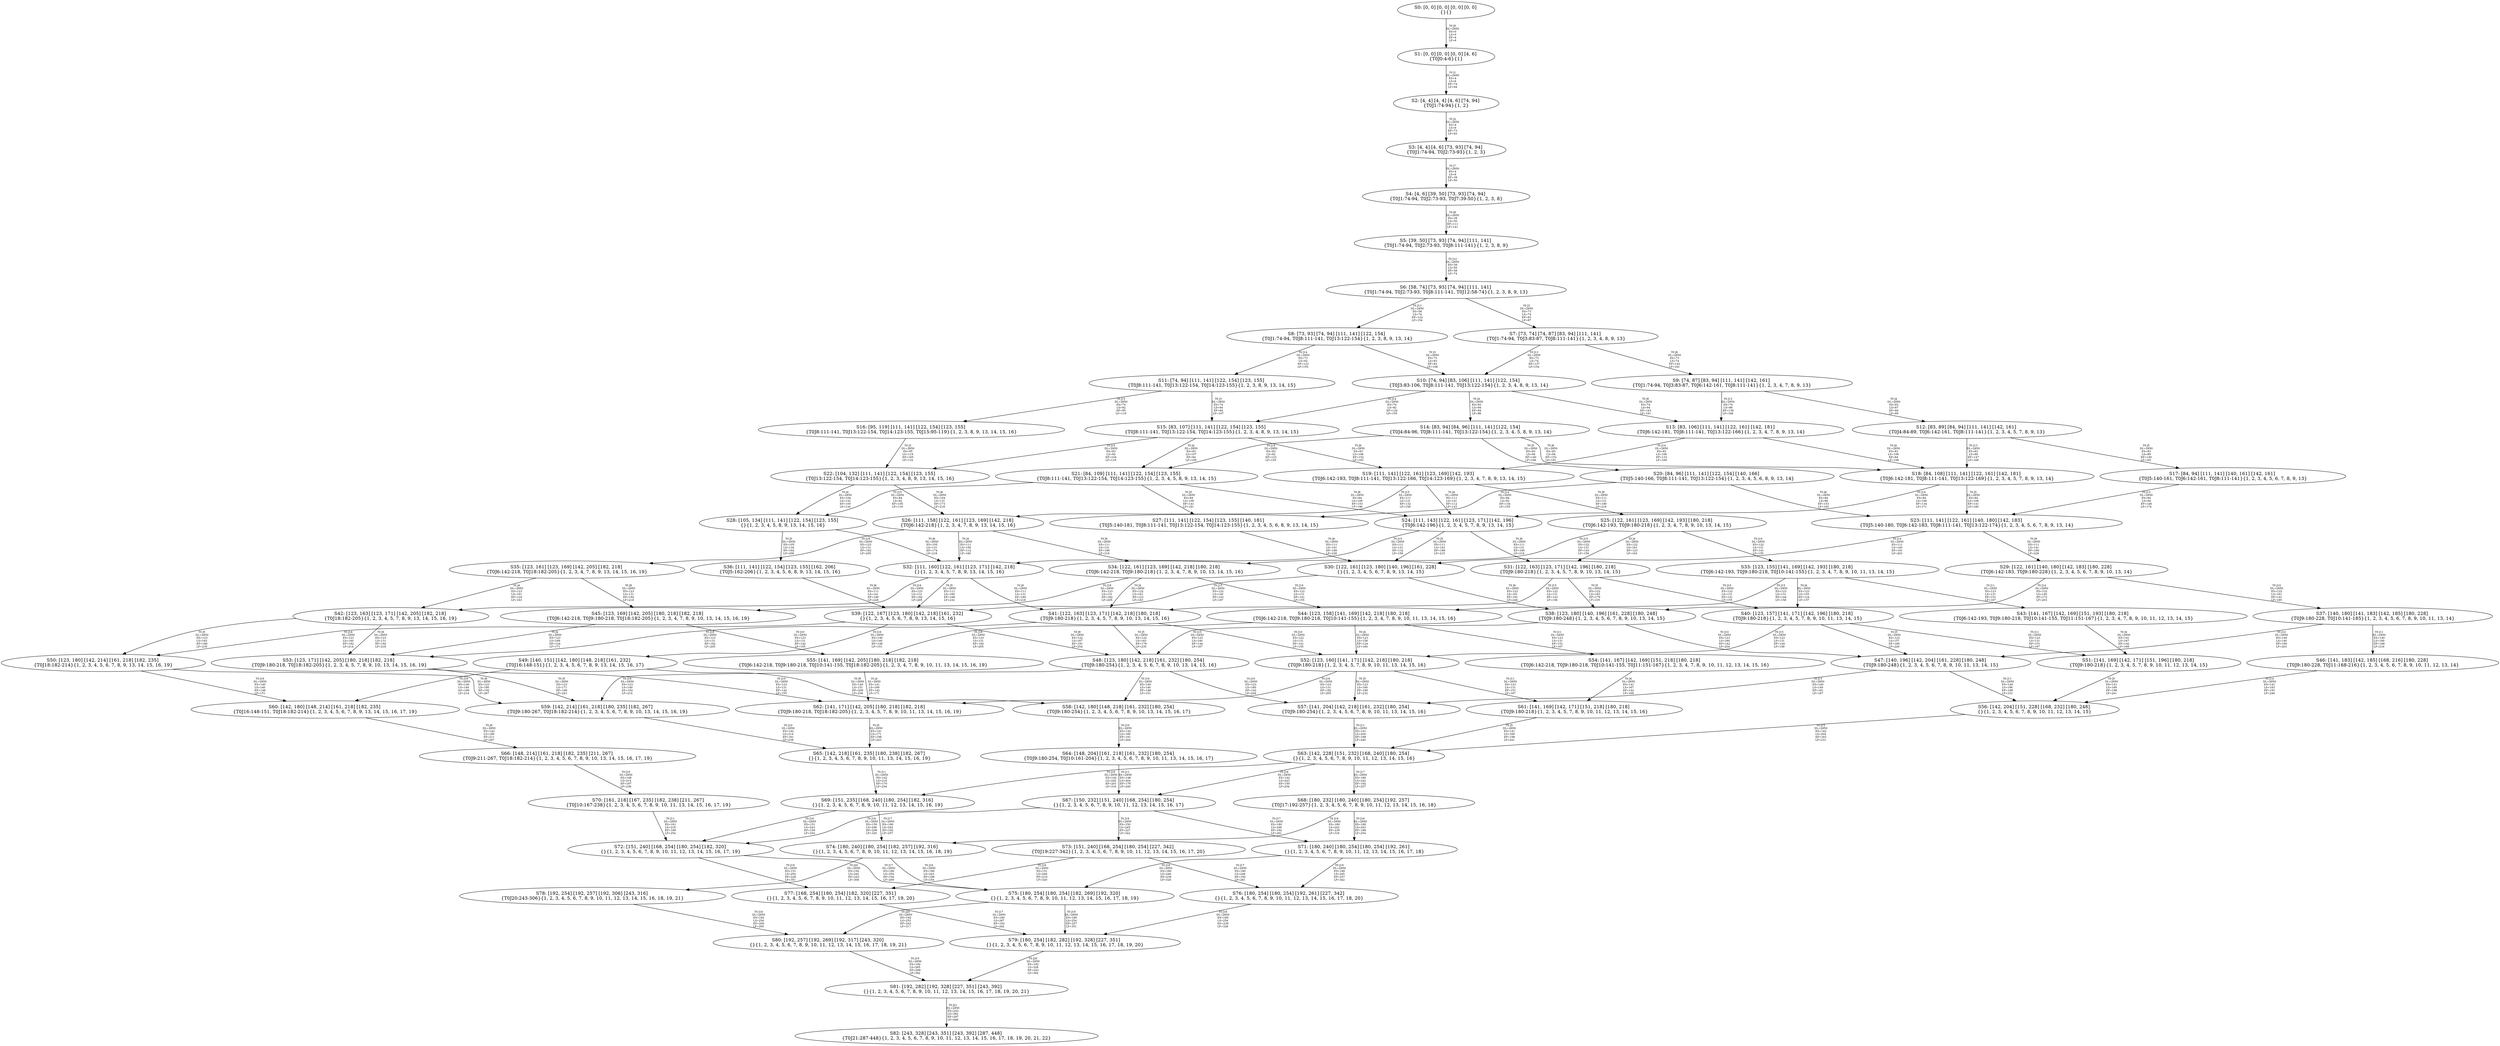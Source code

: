 digraph {
	S0[label="S0: [0, 0] [0, 0] [0, 0] [0, 0] \n{}{}"];
	S1[label="S1: [0, 0] [0, 0] [0, 0] [4, 6] \n{T0J0:4-6}{1}"];
	S2[label="S2: [4, 4] [4, 4] [4, 6] [74, 94] \n{T0J1:74-94}{1, 2}"];
	S3[label="S3: [4, 4] [4, 6] [73, 93] [74, 94] \n{T0J1:74-94, T0J2:73-93}{1, 2, 3}"];
	S4[label="S4: [4, 6] [39, 50] [73, 93] [74, 94] \n{T0J1:74-94, T0J2:73-93, T0J7:39-50}{1, 2, 3, 8}"];
	S5[label="S5: [39, 50] [73, 93] [74, 94] [111, 141] \n{T0J1:74-94, T0J2:73-93, T0J8:111-141}{1, 2, 3, 8, 9}"];
	S6[label="S6: [58, 74] [73, 93] [74, 94] [111, 141] \n{T0J1:74-94, T0J2:73-93, T0J8:111-141, T0J12:58-74}{1, 2, 3, 8, 9, 13}"];
	S7[label="S7: [73, 74] [74, 87] [83, 94] [111, 141] \n{T0J1:74-94, T0J3:83-87, T0J8:111-141}{1, 2, 3, 4, 8, 9, 13}"];
	S8[label="S8: [73, 93] [74, 94] [111, 141] [122, 154] \n{T0J1:74-94, T0J8:111-141, T0J13:122-154}{1, 2, 3, 8, 9, 13, 14}"];
	S9[label="S9: [74, 87] [83, 94] [111, 141] [142, 161] \n{T0J1:74-94, T0J3:83-87, T0J6:142-161, T0J8:111-141}{1, 2, 3, 4, 7, 8, 9, 13}"];
	S10[label="S10: [74, 94] [83, 106] [111, 141] [122, 154] \n{T0J3:83-106, T0J8:111-141, T0J13:122-154}{1, 2, 3, 4, 8, 9, 13, 14}"];
	S11[label="S11: [74, 94] [111, 141] [122, 154] [123, 155] \n{T0J8:111-141, T0J13:122-154, T0J14:123-155}{1, 2, 3, 8, 9, 13, 14, 15}"];
	S12[label="S12: [83, 89] [84, 94] [111, 141] [142, 161] \n{T0J4:84-89, T0J6:142-161, T0J8:111-141}{1, 2, 3, 4, 5, 7, 8, 9, 13}"];
	S13[label="S13: [83, 106] [111, 141] [122, 161] [142, 181] \n{T0J6:142-181, T0J8:111-141, T0J13:122-166}{1, 2, 3, 4, 7, 8, 9, 13, 14}"];
	S14[label="S14: [83, 94] [84, 96] [111, 141] [122, 154] \n{T0J4:84-96, T0J8:111-141, T0J13:122-154}{1, 2, 3, 4, 5, 8, 9, 13, 14}"];
	S15[label="S15: [83, 107] [111, 141] [122, 154] [123, 155] \n{T0J8:111-141, T0J13:122-154, T0J14:123-155}{1, 2, 3, 4, 8, 9, 13, 14, 15}"];
	S16[label="S16: [95, 119] [111, 141] [122, 154] [123, 155] \n{T0J8:111-141, T0J13:122-154, T0J14:123-155, T0J15:95-119}{1, 2, 3, 8, 9, 13, 14, 15, 16}"];
	S17[label="S17: [84, 94] [111, 141] [140, 161] [142, 161] \n{T0J5:140-161, T0J6:142-161, T0J8:111-141}{1, 2, 3, 4, 5, 6, 7, 8, 9, 13}"];
	S18[label="S18: [84, 108] [111, 141] [122, 161] [142, 181] \n{T0J6:142-181, T0J8:111-141, T0J13:122-169}{1, 2, 3, 4, 5, 7, 8, 9, 13, 14}"];
	S19[label="S19: [111, 141] [122, 161] [123, 169] [142, 193] \n{T0J6:142-193, T0J8:111-141, T0J13:122-166, T0J14:123-169}{1, 2, 3, 4, 7, 8, 9, 13, 14, 15}"];
	S20[label="S20: [84, 96] [111, 141] [122, 154] [140, 166] \n{T0J5:140-166, T0J8:111-141, T0J13:122-154}{1, 2, 3, 4, 5, 6, 8, 9, 13, 14}"];
	S21[label="S21: [84, 109] [111, 141] [122, 154] [123, 155] \n{T0J8:111-141, T0J13:122-154, T0J14:123-155}{1, 2, 3, 4, 5, 8, 9, 13, 14, 15}"];
	S22[label="S22: [104, 132] [111, 141] [122, 154] [123, 155] \n{T0J13:122-154, T0J14:123-155}{1, 2, 3, 4, 8, 9, 13, 14, 15, 16}"];
	S23[label="S23: [111, 141] [122, 161] [140, 180] [142, 183] \n{T0J5:140-180, T0J6:142-183, T0J8:111-141, T0J13:122-174}{1, 2, 3, 4, 5, 6, 7, 8, 9, 13, 14}"];
	S24[label="S24: [111, 143] [122, 161] [123, 171] [142, 196] \n{T0J6:142-196}{1, 2, 3, 4, 5, 7, 8, 9, 13, 14, 15}"];
	S25[label="S25: [122, 161] [123, 169] [142, 193] [180, 218] \n{T0J6:142-193, T0J9:180-218}{1, 2, 3, 4, 7, 8, 9, 10, 13, 14, 15}"];
	S26[label="S26: [111, 158] [122, 161] [123, 169] [142, 218] \n{T0J6:142-218}{1, 2, 3, 4, 7, 8, 9, 13, 14, 15, 16}"];
	S27[label="S27: [111, 141] [122, 154] [123, 155] [140, 181] \n{T0J5:140-181, T0J8:111-141, T0J13:122-154, T0J14:123-155}{1, 2, 3, 4, 5, 6, 8, 9, 13, 14, 15}"];
	S28[label="S28: [105, 134] [111, 141] [122, 154] [123, 155] \n{}{1, 2, 3, 4, 5, 8, 9, 13, 14, 15, 16}"];
	S29[label="S29: [122, 161] [140, 180] [142, 183] [180, 228] \n{T0J6:142-183, T0J9:180-228}{1, 2, 3, 4, 5, 6, 7, 8, 9, 10, 13, 14}"];
	S30[label="S30: [122, 161] [123, 180] [140, 196] [161, 228] \n{}{1, 2, 3, 4, 5, 6, 7, 8, 9, 13, 14, 15}"];
	S31[label="S31: [122, 163] [123, 171] [142, 196] [180, 218] \n{T0J9:180-218}{1, 2, 3, 4, 5, 7, 8, 9, 10, 13, 14, 15}"];
	S32[label="S32: [111, 160] [122, 161] [123, 171] [142, 218] \n{}{1, 2, 3, 4, 5, 7, 8, 9, 13, 14, 15, 16}"];
	S33[label="S33: [123, 155] [141, 169] [142, 193] [180, 218] \n{T0J6:142-193, T0J9:180-218, T0J10:141-155}{1, 2, 3, 4, 7, 8, 9, 10, 11, 13, 14, 15}"];
	S34[label="S34: [122, 161] [123, 169] [142, 218] [180, 218] \n{T0J6:142-218, T0J9:180-218}{1, 2, 3, 4, 7, 8, 9, 10, 13, 14, 15, 16}"];
	S35[label="S35: [123, 161] [123, 169] [142, 205] [182, 218] \n{T0J6:142-218, T0J18:182-205}{1, 2, 3, 4, 7, 8, 9, 13, 14, 15, 16, 19}"];
	S36[label="S36: [111, 141] [122, 154] [123, 155] [162, 206] \n{T0J5:162-206}{1, 2, 3, 4, 5, 6, 8, 9, 13, 14, 15, 16}"];
	S37[label="S37: [140, 180] [141, 183] [142, 185] [180, 228] \n{T0J9:180-228, T0J10:141-185}{1, 2, 3, 4, 5, 6, 7, 8, 9, 10, 11, 13, 14}"];
	S38[label="S38: [123, 180] [140, 196] [161, 228] [180, 248] \n{T0J9:180-248}{1, 2, 3, 4, 5, 6, 7, 8, 9, 10, 13, 14, 15}"];
	S39[label="S39: [122, 167] [123, 180] [142, 218] [161, 232] \n{}{1, 2, 3, 4, 5, 6, 7, 8, 9, 13, 14, 15, 16}"];
	S40[label="S40: [123, 157] [141, 171] [142, 196] [180, 218] \n{T0J9:180-218}{1, 2, 3, 4, 5, 7, 8, 9, 10, 11, 13, 14, 15}"];
	S41[label="S41: [122, 163] [123, 171] [142, 218] [180, 218] \n{T0J9:180-218}{1, 2, 3, 4, 5, 7, 8, 9, 10, 13, 14, 15, 16}"];
	S42[label="S42: [123, 163] [123, 171] [142, 205] [182, 218] \n{T0J18:182-205}{1, 2, 3, 4, 5, 7, 8, 9, 13, 14, 15, 16, 19}"];
	S43[label="S43: [141, 167] [142, 169] [151, 193] [180, 218] \n{T0J6:142-193, T0J9:180-218, T0J10:141-155, T0J11:151-167}{1, 2, 3, 4, 7, 8, 9, 10, 11, 12, 13, 14, 15}"];
	S44[label="S44: [123, 158] [141, 169] [142, 218] [180, 218] \n{T0J6:142-218, T0J9:180-218, T0J10:141-155}{1, 2, 3, 4, 7, 8, 9, 10, 11, 13, 14, 15, 16}"];
	S45[label="S45: [123, 169] [142, 205] [180, 218] [182, 218] \n{T0J6:142-218, T0J9:180-218, T0J18:182-205}{1, 2, 3, 4, 7, 8, 9, 10, 13, 14, 15, 16, 19}"];
	S46[label="S46: [141, 183] [142, 185] [168, 216] [180, 228] \n{T0J9:180-228, T0J11:168-216}{1, 2, 3, 4, 5, 6, 7, 8, 9, 10, 11, 12, 13, 14}"];
	S47[label="S47: [140, 196] [142, 204] [161, 228] [180, 248] \n{T0J9:180-248}{1, 2, 3, 4, 5, 6, 7, 8, 9, 10, 11, 13, 14, 15}"];
	S48[label="S48: [123, 180] [142, 218] [161, 232] [180, 254] \n{T0J9:180-254}{1, 2, 3, 4, 5, 6, 7, 8, 9, 10, 13, 14, 15, 16}"];
	S49[label="S49: [140, 151] [142, 180] [148, 218] [161, 232] \n{T0J16:148-151}{1, 2, 3, 4, 5, 6, 7, 8, 9, 13, 14, 15, 16, 17}"];
	S50[label="S50: [123, 180] [142, 214] [161, 218] [182, 235] \n{T0J18:182-214}{1, 2, 3, 4, 5, 6, 7, 8, 9, 13, 14, 15, 16, 19}"];
	S51[label="S51: [141, 169] [142, 171] [151, 196] [180, 218] \n{T0J9:180-218}{1, 2, 3, 4, 5, 7, 8, 9, 10, 11, 12, 13, 14, 15}"];
	S52[label="S52: [123, 160] [141, 171] [142, 218] [180, 218] \n{T0J9:180-218}{1, 2, 3, 4, 5, 7, 8, 9, 10, 11, 13, 14, 15, 16}"];
	S53[label="S53: [123, 171] [142, 205] [180, 218] [182, 218] \n{T0J9:180-218, T0J18:182-205}{1, 2, 3, 4, 5, 7, 8, 9, 10, 13, 14, 15, 16, 19}"];
	S54[label="S54: [141, 167] [142, 169] [151, 218] [180, 218] \n{T0J6:142-218, T0J9:180-218, T0J10:141-155, T0J11:151-167}{1, 2, 3, 4, 7, 8, 9, 10, 11, 12, 13, 14, 15, 16}"];
	S55[label="S55: [141, 169] [142, 205] [180, 218] [182, 218] \n{T0J6:142-218, T0J9:180-218, T0J10:141-155, T0J18:182-205}{1, 2, 3, 4, 7, 8, 9, 10, 11, 13, 14, 15, 16, 19}"];
	S56[label="S56: [142, 204] [151, 228] [168, 232] [180, 248] \n{}{1, 2, 3, 4, 5, 6, 7, 8, 9, 10, 11, 12, 13, 14, 15}"];
	S57[label="S57: [141, 204] [142, 218] [161, 232] [180, 254] \n{T0J9:180-254}{1, 2, 3, 4, 5, 6, 7, 8, 9, 10, 11, 13, 14, 15, 16}"];
	S58[label="S58: [142, 180] [148, 218] [161, 232] [180, 254] \n{T0J9:180-254}{1, 2, 3, 4, 5, 6, 7, 8, 9, 10, 13, 14, 15, 16, 17}"];
	S59[label="S59: [142, 214] [161, 218] [180, 235] [182, 267] \n{T0J9:180-267, T0J18:182-214}{1, 2, 3, 4, 5, 6, 7, 8, 9, 10, 13, 14, 15, 16, 19}"];
	S60[label="S60: [142, 180] [148, 214] [161, 218] [182, 235] \n{T0J16:148-151, T0J18:182-214}{1, 2, 3, 4, 5, 6, 7, 8, 9, 13, 14, 15, 16, 17, 19}"];
	S61[label="S61: [141, 169] [142, 171] [151, 218] [180, 218] \n{T0J9:180-218}{1, 2, 3, 4, 5, 7, 8, 9, 10, 11, 12, 13, 14, 15, 16}"];
	S62[label="S62: [141, 171] [142, 205] [180, 218] [182, 218] \n{T0J9:180-218, T0J18:182-205}{1, 2, 3, 4, 5, 7, 8, 9, 10, 11, 13, 14, 15, 16, 19}"];
	S63[label="S63: [142, 228] [151, 232] [168, 240] [180, 254] \n{}{1, 2, 3, 4, 5, 6, 7, 8, 9, 10, 11, 12, 13, 14, 15, 16}"];
	S64[label="S64: [148, 204] [161, 218] [161, 232] [180, 254] \n{T0J9:180-254, T0J10:161-204}{1, 2, 3, 4, 5, 6, 7, 8, 9, 10, 11, 13, 14, 15, 16, 17}"];
	S65[label="S65: [142, 218] [161, 235] [180, 238] [182, 267] \n{}{1, 2, 3, 4, 5, 6, 7, 8, 9, 10, 11, 13, 14, 15, 16, 19}"];
	S66[label="S66: [148, 214] [161, 218] [182, 235] [211, 267] \n{T0J9:211-267, T0J18:182-214}{1, 2, 3, 4, 5, 6, 7, 8, 9, 10, 13, 14, 15, 16, 17, 19}"];
	S67[label="S67: [150, 232] [151, 240] [168, 254] [180, 254] \n{}{1, 2, 3, 4, 5, 6, 7, 8, 9, 10, 11, 12, 13, 14, 15, 16, 17}"];
	S68[label="S68: [180, 232] [180, 240] [180, 254] [192, 257] \n{T0J17:192-257}{1, 2, 3, 4, 5, 6, 7, 8, 9, 10, 11, 12, 13, 14, 15, 16, 18}"];
	S69[label="S69: [151, 235] [168, 240] [180, 254] [182, 316] \n{}{1, 2, 3, 4, 5, 6, 7, 8, 9, 10, 11, 12, 13, 14, 15, 16, 19}"];
	S70[label="S70: [161, 218] [167, 235] [182, 238] [211, 267] \n{T0J10:167-238}{1, 2, 3, 4, 5, 6, 7, 8, 9, 10, 11, 13, 14, 15, 16, 17, 19}"];
	S71[label="S71: [180, 240] [180, 254] [180, 254] [192, 261] \n{}{1, 2, 3, 4, 5, 6, 7, 8, 9, 10, 11, 12, 13, 14, 15, 16, 17, 18}"];
	S72[label="S72: [151, 240] [168, 254] [180, 254] [182, 320] \n{}{1, 2, 3, 4, 5, 6, 7, 8, 9, 10, 11, 12, 13, 14, 15, 16, 17, 19}"];
	S73[label="S73: [151, 240] [168, 254] [180, 254] [227, 342] \n{T0J19:227-342}{1, 2, 3, 4, 5, 6, 7, 8, 9, 10, 11, 12, 13, 14, 15, 16, 17, 20}"];
	S74[label="S74: [180, 240] [180, 254] [182, 257] [192, 316] \n{}{1, 2, 3, 4, 5, 6, 7, 8, 9, 10, 11, 12, 13, 14, 15, 16, 18, 19}"];
	S75[label="S75: [180, 254] [180, 254] [182, 269] [192, 320] \n{}{1, 2, 3, 4, 5, 6, 7, 8, 9, 10, 11, 12, 13, 14, 15, 16, 17, 18, 19}"];
	S76[label="S76: [180, 254] [180, 254] [192, 261] [227, 342] \n{}{1, 2, 3, 4, 5, 6, 7, 8, 9, 10, 11, 12, 13, 14, 15, 16, 17, 18, 20}"];
	S77[label="S77: [168, 254] [180, 254] [182, 320] [227, 351] \n{}{1, 2, 3, 4, 5, 6, 7, 8, 9, 10, 11, 12, 13, 14, 15, 16, 17, 19, 20}"];
	S78[label="S78: [192, 254] [192, 257] [192, 306] [243, 316] \n{T0J20:243-306}{1, 2, 3, 4, 5, 6, 7, 8, 9, 10, 11, 12, 13, 14, 15, 16, 18, 19, 21}"];
	S79[label="S79: [180, 254] [182, 282] [192, 328] [227, 351] \n{}{1, 2, 3, 4, 5, 6, 7, 8, 9, 10, 11, 12, 13, 14, 15, 16, 17, 18, 19, 20}"];
	S80[label="S80: [192, 257] [192, 269] [192, 317] [243, 320] \n{}{1, 2, 3, 4, 5, 6, 7, 8, 9, 10, 11, 12, 13, 14, 15, 16, 17, 18, 19, 21}"];
	S81[label="S81: [192, 282] [192, 328] [227, 351] [243, 392] \n{}{1, 2, 3, 4, 5, 6, 7, 8, 9, 10, 11, 12, 13, 14, 15, 16, 17, 18, 19, 20, 21}"];
	S82[label="S82: [243, 328] [243, 351] [243, 392] [287, 448] \n{T0J21:287-448}{1, 2, 3, 4, 5, 6, 7, 8, 9, 10, 11, 12, 13, 14, 15, 16, 17, 18, 19, 20, 21, 22}"];
	S0 -> S1[label="T0 J0\nDL=2850\nES=0\nLS=0\nEF=4\nLF=6",fontsize=8];
	S1 -> S2[label="T0 J1\nDL=2850\nES=4\nLS=6\nEF=74\nLF=94",fontsize=8];
	S2 -> S3[label="T0 J2\nDL=2850\nES=4\nLS=6\nEF=73\nLF=93",fontsize=8];
	S3 -> S4[label="T0 J7\nDL=2850\nES=4\nLS=6\nEF=39\nLF=50",fontsize=8];
	S4 -> S5[label="T0 J8\nDL=2850\nES=39\nLS=50\nEF=111\nLF=141",fontsize=8];
	S5 -> S6[label="T0 J12\nDL=2850\nES=39\nLS=50\nEF=58\nLF=74",fontsize=8];
	S6 -> S7[label="T0 J3\nDL=2850\nES=73\nLS=74\nEF=83\nLF=87",fontsize=8];
	S6 -> S8[label="T0 J13\nDL=2850\nES=58\nLS=74\nEF=122\nLF=154",fontsize=8];
	S7 -> S9[label="T0 J6\nDL=2850\nES=73\nLS=74\nEF=142\nLF=161",fontsize=8];
	S7 -> S10[label="T0 J13\nDL=2850\nES=73\nLS=74\nEF=137\nLF=154",fontsize=8];
	S8 -> S10[label="T0 J3\nDL=2850\nES=73\nLS=93\nEF=83\nLF=106",fontsize=8];
	S8 -> S11[label="T0 J14\nDL=2850\nES=73\nLS=92\nEF=123\nLF=155",fontsize=8];
	S9 -> S12[label="T0 J4\nDL=2850\nES=83\nLS=87\nEF=84\nLF=89",fontsize=8];
	S9 -> S13[label="T0 J13\nDL=2850\nES=74\nLS=86\nEF=138\nLF=166",fontsize=8];
	S10 -> S14[label="T0 J4\nDL=2850\nES=83\nLS=94\nEF=84\nLF=96",fontsize=8];
	S10 -> S13[label="T0 J6\nDL=2850\nES=74\nLS=94\nEF=143\nLF=181",fontsize=8];
	S10 -> S15[label="T0 J14\nDL=2850\nES=74\nLS=92\nEF=124\nLF=155",fontsize=8];
	S11 -> S15[label="T0 J3\nDL=2850\nES=74\nLS=94\nEF=84\nLF=107",fontsize=8];
	S11 -> S16[label="T0 J15\nDL=2850\nES=74\nLS=92\nEF=95\nLF=119",fontsize=8];
	S12 -> S17[label="T0 J5\nDL=2850\nES=83\nLS=89\nEF=140\nLF=161",fontsize=8];
	S12 -> S18[label="T0 J13\nDL=2850\nES=83\nLS=89\nEF=147\nLF=169",fontsize=8];
	S13 -> S18[label="T0 J4\nDL=2850\nES=83\nLS=106\nEF=84\nLF=108",fontsize=8];
	S13 -> S19[label="T0 J14\nDL=2850\nES=83\nLS=106\nEF=133\nLF=169",fontsize=8];
	S14 -> S20[label="T0 J5\nDL=2850\nES=83\nLS=94\nEF=140\nLF=166",fontsize=8];
	S14 -> S18[label="T0 J6\nDL=2850\nES=83\nLS=94\nEF=152\nLF=181",fontsize=8];
	S14 -> S21[label="T0 J14\nDL=2850\nES=83\nLS=92\nEF=133\nLF=155",fontsize=8];
	S15 -> S21[label="T0 J4\nDL=2850\nES=83\nLS=107\nEF=84\nLF=109",fontsize=8];
	S15 -> S19[label="T0 J6\nDL=2850\nES=83\nLS=106\nEF=152\nLF=193",fontsize=8];
	S15 -> S22[label="T0 J15\nDL=2850\nES=83\nLS=92\nEF=104\nLF=119",fontsize=8];
	S16 -> S22[label="T0 J3\nDL=2850\nES=95\nLS=119\nEF=105\nLF=132",fontsize=8];
	S17 -> S23[label="T0 J13\nDL=2850\nES=84\nLS=94\nEF=148\nLF=174",fontsize=8];
	S18 -> S23[label="T0 J5\nDL=2850\nES=84\nLS=108\nEF=141\nLF=180",fontsize=8];
	S18 -> S24[label="T0 J14\nDL=2850\nES=84\nLS=108\nEF=134\nLF=171",fontsize=8];
	S19 -> S24[label="T0 J4\nDL=2850\nES=111\nLS=141\nEF=112\nLF=143",fontsize=8];
	S19 -> S25[label="T0 J9\nDL=2850\nES=111\nLS=131\nEF=180\nLF=218",fontsize=8];
	S19 -> S26[label="T0 J15\nDL=2850\nES=111\nLS=131\nEF=132\nLF=158",fontsize=8];
	S20 -> S23[label="T0 J6\nDL=2850\nES=84\nLS=96\nEF=153\nLF=183",fontsize=8];
	S20 -> S27[label="T0 J14\nDL=2850\nES=84\nLS=92\nEF=134\nLF=155",fontsize=8];
	S21 -> S27[label="T0 J5\nDL=2850\nES=84\nLS=109\nEF=141\nLF=181",fontsize=8];
	S21 -> S24[label="T0 J6\nDL=2850\nES=84\nLS=109\nEF=153\nLF=196",fontsize=8];
	S21 -> S28[label="T0 J15\nDL=2850\nES=84\nLS=92\nEF=105\nLF=119",fontsize=8];
	S22 -> S28[label="T0 J4\nDL=2850\nES=104\nLS=132\nEF=105\nLF=134",fontsize=8];
	S22 -> S26[label="T0 J6\nDL=2850\nES=104\nLS=131\nEF=173\nLF=218",fontsize=8];
	S23 -> S29[label="T0 J9\nDL=2850\nES=111\nLS=141\nEF=180\nLF=228",fontsize=8];
	S23 -> S30[label="T0 J14\nDL=2850\nES=111\nLS=140\nEF=161\nLF=203",fontsize=8];
	S24 -> S30[label="T0 J5\nDL=2850\nES=111\nLS=143\nEF=168\nLF=215",fontsize=8];
	S24 -> S31[label="T0 J9\nDL=2850\nES=111\nLS=131\nEF=180\nLF=218",fontsize=8];
	S24 -> S32[label="T0 J15\nDL=2850\nES=111\nLS=131\nEF=132\nLF=158",fontsize=8];
	S25 -> S31[label="T0 J4\nDL=2850\nES=122\nLS=161\nEF=123\nLF=163",fontsize=8];
	S25 -> S33[label="T0 J10\nDL=2850\nES=122\nLS=131\nEF=141\nLF=155",fontsize=8];
	S25 -> S34[label="T0 J15\nDL=2850\nES=122\nLS=131\nEF=143\nLF=158",fontsize=8];
	S26 -> S32[label="T0 J4\nDL=2850\nES=111\nLS=158\nEF=112\nLF=160",fontsize=8];
	S26 -> S34[label="T0 J9\nDL=2850\nES=111\nLS=131\nEF=180\nLF=218",fontsize=8];
	S26 -> S35[label="T0 J18\nDL=2850\nES=123\nLS=131\nEF=182\nLF=205",fontsize=8];
	S27 -> S30[label="T0 J6\nDL=2850\nES=111\nLS=141\nEF=180\nLF=228",fontsize=8];
	S28 -> S36[label="T0 J5\nDL=2850\nES=105\nLS=134\nEF=162\nLF=206",fontsize=8];
	S28 -> S32[label="T0 J6\nDL=2850\nES=105\nLS=131\nEF=174\nLF=218",fontsize=8];
	S29 -> S37[label="T0 J10\nDL=2850\nES=122\nLS=161\nEF=141\nLF=185",fontsize=8];
	S29 -> S38[label="T0 J14\nDL=2850\nES=122\nLS=140\nEF=172\nLF=203",fontsize=8];
	S30 -> S38[label="T0 J9\nDL=2850\nES=122\nLS=161\nEF=191\nLF=248",fontsize=8];
	S30 -> S39[label="T0 J15\nDL=2850\nES=122\nLS=140\nEF=143\nLF=167",fontsize=8];
	S31 -> S38[label="T0 J5\nDL=2850\nES=122\nLS=163\nEF=179\nLF=235",fontsize=8];
	S31 -> S40[label="T0 J10\nDL=2850\nES=122\nLS=131\nEF=141\nLF=155",fontsize=8];
	S31 -> S41[label="T0 J15\nDL=2850\nES=122\nLS=131\nEF=143\nLF=158",fontsize=8];
	S32 -> S39[label="T0 J5\nDL=2850\nES=111\nLS=160\nEF=168\nLF=232",fontsize=8];
	S32 -> S41[label="T0 J9\nDL=2850\nES=111\nLS=131\nEF=180\nLF=218",fontsize=8];
	S32 -> S42[label="T0 J18\nDL=2850\nES=123\nLS=131\nEF=182\nLF=205",fontsize=8];
	S33 -> S40[label="T0 J4\nDL=2850\nES=123\nLS=155\nEF=124\nLF=157",fontsize=8];
	S33 -> S43[label="T0 J11\nDL=2850\nES=123\nLS=131\nEF=151\nLF=167",fontsize=8];
	S33 -> S44[label="T0 J15\nDL=2850\nES=123\nLS=131\nEF=144\nLF=158",fontsize=8];
	S34 -> S41[label="T0 J4\nDL=2850\nES=122\nLS=161\nEF=123\nLF=163",fontsize=8];
	S34 -> S44[label="T0 J10\nDL=2850\nES=122\nLS=131\nEF=141\nLF=155",fontsize=8];
	S34 -> S45[label="T0 J18\nDL=2850\nES=123\nLS=131\nEF=182\nLF=205",fontsize=8];
	S35 -> S42[label="T0 J4\nDL=2850\nES=123\nLS=161\nEF=124\nLF=163",fontsize=8];
	S35 -> S45[label="T0 J9\nDL=2850\nES=123\nLS=131\nEF=192\nLF=218",fontsize=8];
	S36 -> S39[label="T0 J6\nDL=2850\nES=111\nLS=141\nEF=180\nLF=228",fontsize=8];
	S37 -> S46[label="T0 J11\nDL=2850\nES=140\nLS=180\nEF=168\nLF=216",fontsize=8];
	S37 -> S47[label="T0 J14\nDL=2850\nES=140\nLS=140\nEF=190\nLF=203",fontsize=8];
	S38 -> S47[label="T0 J10\nDL=2850\nES=123\nLS=180\nEF=142\nLF=204",fontsize=8];
	S38 -> S48[label="T0 J15\nDL=2850\nES=123\nLS=140\nEF=144\nLF=167",fontsize=8];
	S39 -> S48[label="T0 J9\nDL=2850\nES=122\nLS=167\nEF=191\nLF=254",fontsize=8];
	S39 -> S49[label="T0 J16\nDL=2850\nES=140\nLS=140\nEF=148\nLF=151",fontsize=8];
	S39 -> S50[label="T0 J18\nDL=2850\nES=123\nLS=140\nEF=182\nLF=214",fontsize=8];
	S40 -> S47[label="T0 J5\nDL=2850\nES=123\nLS=157\nEF=180\nLF=229",fontsize=8];
	S40 -> S51[label="T0 J11\nDL=2850\nES=123\nLS=131\nEF=151\nLF=167",fontsize=8];
	S40 -> S52[label="T0 J15\nDL=2850\nES=123\nLS=131\nEF=144\nLF=158",fontsize=8];
	S41 -> S48[label="T0 J5\nDL=2850\nES=122\nLS=163\nEF=179\nLF=235",fontsize=8];
	S41 -> S52[label="T0 J10\nDL=2850\nES=122\nLS=131\nEF=141\nLF=155",fontsize=8];
	S41 -> S53[label="T0 J18\nDL=2850\nES=123\nLS=131\nEF=182\nLF=205",fontsize=8];
	S42 -> S50[label="T0 J5\nDL=2850\nES=123\nLS=163\nEF=180\nLF=235",fontsize=8];
	S42 -> S53[label="T0 J9\nDL=2850\nES=123\nLS=131\nEF=192\nLF=218",fontsize=8];
	S43 -> S51[label="T0 J4\nDL=2850\nES=141\nLS=167\nEF=142\nLF=169",fontsize=8];
	S44 -> S52[label="T0 J4\nDL=2850\nES=123\nLS=158\nEF=124\nLF=160",fontsize=8];
	S44 -> S54[label="T0 J11\nDL=2850\nES=123\nLS=131\nEF=151\nLF=167",fontsize=8];
	S44 -> S55[label="T0 J18\nDL=2850\nES=123\nLS=131\nEF=182\nLF=205",fontsize=8];
	S45 -> S53[label="T0 J4\nDL=2850\nES=123\nLS=169\nEF=124\nLF=171",fontsize=8];
	S45 -> S55[label="T0 J10\nDL=2850\nES=123\nLS=131\nEF=142\nLF=155",fontsize=8];
	S46 -> S56[label="T0 J14\nDL=2850\nES=141\nLS=183\nEF=191\nLF=246",fontsize=8];
	S47 -> S56[label="T0 J11\nDL=2850\nES=140\nLS=196\nEF=168\nLF=232",fontsize=8];
	S47 -> S57[label="T0 J15\nDL=2850\nES=140\nLS=140\nEF=161\nLF=167",fontsize=8];
	S48 -> S57[label="T0 J10\nDL=2850\nES=123\nLS=180\nEF=142\nLF=204",fontsize=8];
	S48 -> S58[label="T0 J16\nDL=2850\nES=140\nLS=140\nEF=148\nLF=151",fontsize=8];
	S48 -> S59[label="T0 J18\nDL=2850\nES=123\nLS=140\nEF=182\nLF=214",fontsize=8];
	S49 -> S58[label="T0 J9\nDL=2850\nES=140\nLS=151\nEF=209\nLF=238",fontsize=8];
	S49 -> S60[label="T0 J18\nDL=2850\nES=140\nLS=140\nEF=199\nLF=214",fontsize=8];
	S50 -> S59[label="T0 J9\nDL=2850\nES=123\nLS=180\nEF=192\nLF=267",fontsize=8];
	S50 -> S60[label="T0 J16\nDL=2850\nES=140\nLS=140\nEF=148\nLF=151",fontsize=8];
	S51 -> S56[label="T0 J5\nDL=2850\nES=141\nLS=169\nEF=198\nLF=241",fontsize=8];
	S52 -> S57[label="T0 J5\nDL=2850\nES=123\nLS=160\nEF=180\nLF=232",fontsize=8];
	S52 -> S61[label="T0 J11\nDL=2850\nES=123\nLS=131\nEF=151\nLF=167",fontsize=8];
	S52 -> S62[label="T0 J18\nDL=2850\nES=123\nLS=131\nEF=182\nLF=205",fontsize=8];
	S53 -> S59[label="T0 J5\nDL=2850\nES=123\nLS=171\nEF=180\nLF=243",fontsize=8];
	S53 -> S62[label="T0 J10\nDL=2850\nES=123\nLS=131\nEF=142\nLF=155",fontsize=8];
	S54 -> S61[label="T0 J4\nDL=2850\nES=141\nLS=167\nEF=142\nLF=169",fontsize=8];
	S55 -> S62[label="T0 J4\nDL=2850\nES=141\nLS=169\nEF=142\nLF=171",fontsize=8];
	S56 -> S63[label="T0 J15\nDL=2850\nES=142\nLS=204\nEF=163\nLF=231",fontsize=8];
	S57 -> S63[label="T0 J11\nDL=2850\nES=141\nLS=204\nEF=169\nLF=240",fontsize=8];
	S58 -> S64[label="T0 J10\nDL=2850\nES=142\nLS=180\nEF=161\nLF=204",fontsize=8];
	S59 -> S65[label="T0 J10\nDL=2850\nES=142\nLS=214\nEF=161\nLF=238",fontsize=8];
	S60 -> S66[label="T0 J9\nDL=2850\nES=142\nLS=180\nEF=211\nLF=267",fontsize=8];
	S61 -> S63[label="T0 J5\nDL=2850\nES=141\nLS=169\nEF=198\nLF=241",fontsize=8];
	S62 -> S65[label="T0 J5\nDL=2850\nES=141\nLS=171\nEF=198\nLF=243",fontsize=8];
	S63 -> S67[label="T0 J16\nDL=2850\nES=142\nLS=243\nEF=150\nLF=254",fontsize=8];
	S63 -> S68[label="T0 J17\nDL=2850\nES=180\nLS=242\nEF=192\nLF=257",fontsize=8];
	S63 -> S69[label="T0 J18\nDL=2850\nES=142\nLS=242\nEF=201\nLF=316",fontsize=8];
	S64 -> S67[label="T0 J11\nDL=2850\nES=148\nLS=204\nEF=176\nLF=240",fontsize=8];
	S65 -> S69[label="T0 J11\nDL=2850\nES=142\nLS=218\nEF=170\nLF=254",fontsize=8];
	S66 -> S70[label="T0 J10\nDL=2850\nES=148\nLS=214\nEF=167\nLF=238",fontsize=8];
	S67 -> S71[label="T0 J17\nDL=2850\nES=180\nLS=246\nEF=192\nLF=261",fontsize=8];
	S67 -> S72[label="T0 J18\nDL=2850\nES=150\nLS=246\nEF=209\nLF=320",fontsize=8];
	S67 -> S73[label="T0 J19\nDL=2850\nES=150\nLS=245\nEF=227\nLF=342",fontsize=8];
	S68 -> S71[label="T0 J16\nDL=2850\nES=180\nLS=243\nEF=188\nLF=254",fontsize=8];
	S68 -> S74[label="T0 J18\nDL=2850\nES=180\nLS=242\nEF=239\nLF=316",fontsize=8];
	S69 -> S72[label="T0 J16\nDL=2850\nES=151\nLS=243\nEF=159\nLF=254",fontsize=8];
	S69 -> S74[label="T0 J17\nDL=2850\nES=180\nLS=242\nEF=192\nLF=257",fontsize=8];
	S70 -> S72[label="T0 J11\nDL=2850\nES=161\nLS=218\nEF=189\nLF=254",fontsize=8];
	S71 -> S75[label="T0 J18\nDL=2850\nES=180\nLS=246\nEF=239\nLF=320",fontsize=8];
	S71 -> S76[label="T0 J19\nDL=2850\nES=180\nLS=245\nEF=257\nLF=342",fontsize=8];
	S72 -> S75[label="T0 J17\nDL=2850\nES=180\nLS=254\nEF=192\nLF=269",fontsize=8];
	S72 -> S77[label="T0 J19\nDL=2850\nES=151\nLS=254\nEF=228\nLF=351",fontsize=8];
	S73 -> S76[label="T0 J17\nDL=2850\nES=180\nLS=246\nEF=192\nLF=261",fontsize=8];
	S73 -> S77[label="T0 J18\nDL=2850\nES=151\nLS=246\nEF=210\nLF=320",fontsize=8];
	S74 -> S75[label="T0 J16\nDL=2850\nES=180\nLS=243\nEF=188\nLF=254",fontsize=8];
	S74 -> S78[label="T0 J20\nDL=2850\nES=192\nLS=242\nEF=243\nLF=306",fontsize=8];
	S75 -> S79[label="T0 J19\nDL=2850\nES=180\nLS=254\nEF=257\nLF=351",fontsize=8];
	S75 -> S80[label="T0 J20\nDL=2850\nES=192\nLS=253\nEF=243\nLF=317",fontsize=8];
	S76 -> S79[label="T0 J18\nDL=2850\nES=180\nLS=254\nEF=239\nLF=328",fontsize=8];
	S77 -> S79[label="T0 J17\nDL=2850\nES=180\nLS=267\nEF=192\nLF=282",fontsize=8];
	S78 -> S80[label="T0 J16\nDL=2850\nES=192\nLS=254\nEF=200\nLF=265",fontsize=8];
	S79 -> S81[label="T0 J20\nDL=2850\nES=192\nLS=328\nEF=243\nLF=392",fontsize=8];
	S80 -> S81[label="T0 J19\nDL=2850\nES=192\nLS=265\nEF=269\nLF=362",fontsize=8];
	S81 -> S82[label="T0 J21\nDL=2850\nES=243\nLS=392\nEF=287\nLF=448",fontsize=8];
}
